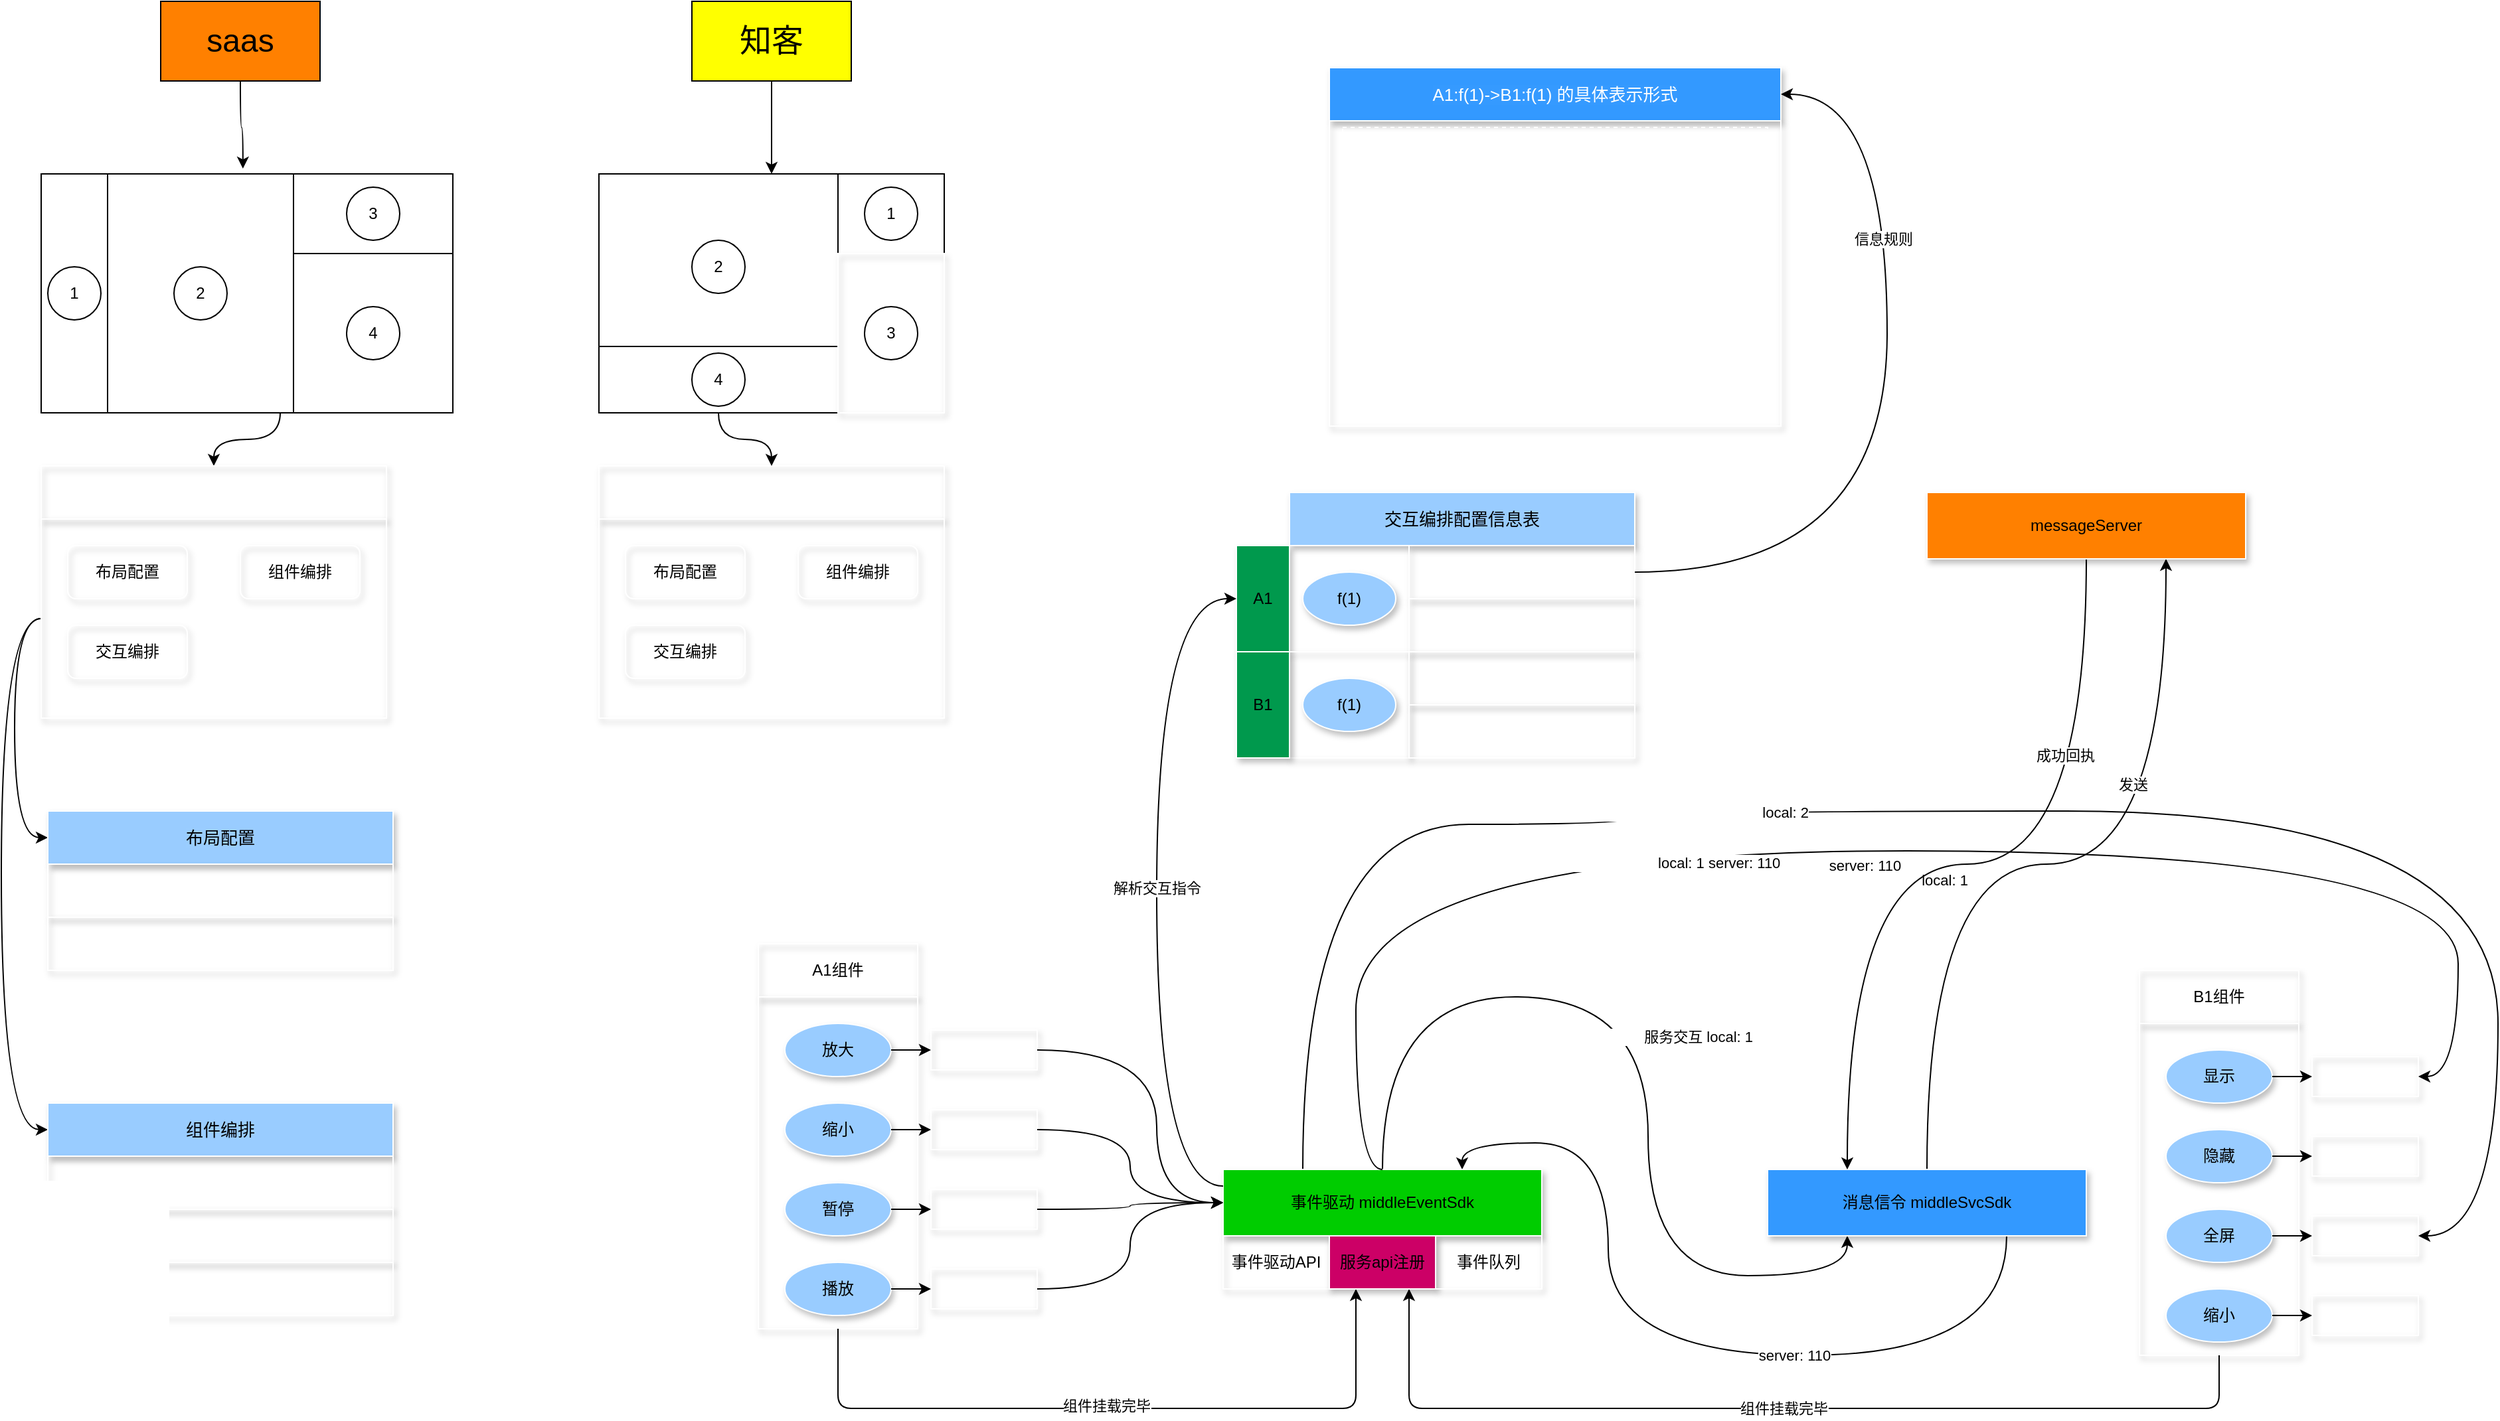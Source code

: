 <mxfile>
    <diagram id="jk-mDYcw6juqVpxIaa4l" name="第 1 页">
        <mxGraphModel dx="936" dy="591" grid="1" gridSize="10" guides="1" tooltips="1" connect="1" arrows="1" fold="1" page="1" pageScale="1" pageWidth="1920" pageHeight="1200" math="0" shadow="0">
            <root>
                <mxCell id="0"/>
                <mxCell id="1" parent="0"/>
                <mxCell id="193" style="edgeStyle=orthogonalEdgeStyle;curved=1;html=1;entryX=0.392;entryY=-0.022;entryDx=0;entryDy=0;entryPerimeter=0;" edge="1" parent="1" source="3" target="4">
                    <mxGeometry relative="1" as="geometry"/>
                </mxCell>
                <mxCell id="3" value="&lt;font style=&quot;font-size: 24px&quot; color=&quot;#000000&quot;&gt;saas&lt;/font&gt;" style="rounded=0;whiteSpace=wrap;html=1;fillColor=#FF8000;" parent="1" vertex="1">
                    <mxGeometry x="140" y="90" width="120" height="60" as="geometry"/>
                </mxCell>
                <mxCell id="13" value="" style="group" parent="1" vertex="1" connectable="0">
                    <mxGeometry x="50" y="220" width="310" height="180" as="geometry"/>
                </mxCell>
                <mxCell id="4" value="" style="rounded=0;whiteSpace=wrap;html=1;" parent="13" vertex="1">
                    <mxGeometry x="50" width="260" height="180" as="geometry"/>
                </mxCell>
                <mxCell id="5" value="" style="rounded=0;whiteSpace=wrap;html=1;" parent="13" vertex="1">
                    <mxGeometry x="190" width="120" height="60" as="geometry"/>
                </mxCell>
                <mxCell id="6" value="3" style="ellipse;whiteSpace=wrap;html=1;aspect=fixed;" parent="13" vertex="1">
                    <mxGeometry x="230" y="10" width="40" height="40" as="geometry"/>
                </mxCell>
                <mxCell id="7" value="" style="whiteSpace=wrap;html=1;aspect=fixed;" parent="13" vertex="1">
                    <mxGeometry x="190" y="60" width="120" height="120" as="geometry"/>
                </mxCell>
                <mxCell id="8" value="4" style="ellipse;whiteSpace=wrap;html=1;aspect=fixed;" parent="13" vertex="1">
                    <mxGeometry x="230" y="100" width="40" height="40" as="geometry"/>
                </mxCell>
                <mxCell id="9" value="" style="rounded=0;whiteSpace=wrap;html=1;" parent="13" vertex="1">
                    <mxGeometry width="50" height="180" as="geometry"/>
                </mxCell>
                <mxCell id="11" value="1" style="ellipse;whiteSpace=wrap;html=1;aspect=fixed;" parent="13" vertex="1">
                    <mxGeometry x="5" y="70" width="40" height="40" as="geometry"/>
                </mxCell>
                <mxCell id="12" value="2" style="ellipse;whiteSpace=wrap;html=1;aspect=fixed;" parent="13" vertex="1">
                    <mxGeometry x="100" y="70" width="40" height="40" as="geometry"/>
                </mxCell>
                <mxCell id="194" style="edgeStyle=orthogonalEdgeStyle;curved=1;html=1;" edge="1" parent="1" source="19" target="21">
                    <mxGeometry relative="1" as="geometry"/>
                </mxCell>
                <mxCell id="19" value="&lt;font style=&quot;font-size: 24px&quot; color=&quot;#000000&quot;&gt;知客&lt;/font&gt;" style="rounded=0;whiteSpace=wrap;html=1;fillColor=#FFFF00;" parent="1" vertex="1">
                    <mxGeometry x="540" y="90" width="120" height="60" as="geometry"/>
                </mxCell>
                <mxCell id="39" value="&lt;span style=&quot;font-size: 13px ; background-color: rgba(255 , 255 , 255 , 0.01)&quot;&gt;&lt;font color=&quot;#ffffff&quot;&gt;layout-B 布局框架&lt;/font&gt;&lt;/span&gt;" style="rounded=0;whiteSpace=wrap;html=1;shadow=1;strokeColor=#FFFFFF;fillColor=none;" parent="1" vertex="1">
                    <mxGeometry x="470" y="440" width="260" height="40" as="geometry"/>
                </mxCell>
                <mxCell id="46" value="" style="group" parent="1" vertex="1" connectable="0">
                    <mxGeometry x="470" y="480" width="260" height="150" as="geometry"/>
                </mxCell>
                <mxCell id="204" value="" style="group" vertex="1" connectable="0" parent="46">
                    <mxGeometry width="260" height="150" as="geometry"/>
                </mxCell>
                <mxCell id="47" value="" style="rounded=0;whiteSpace=wrap;html=1;shadow=1;strokeColor=#FFFFFF;fillColor=none;" parent="204" vertex="1">
                    <mxGeometry width="260" height="150" as="geometry"/>
                </mxCell>
                <mxCell id="48" value="布局配置" style="rounded=1;whiteSpace=wrap;html=1;shadow=1;strokeColor=#FFFFFF;fillColor=none;" parent="204" vertex="1">
                    <mxGeometry x="20" y="20" width="90" height="40" as="geometry"/>
                </mxCell>
                <mxCell id="49" value="组件编排" style="rounded=1;whiteSpace=wrap;html=1;shadow=1;strokeColor=#FFFFFF;fillColor=none;" parent="204" vertex="1">
                    <mxGeometry x="150" y="20" width="90" height="40" as="geometry"/>
                </mxCell>
                <mxCell id="50" value="交互编排" style="rounded=1;whiteSpace=wrap;html=1;shadow=1;strokeColor=#FFFFFF;fillColor=none;" parent="204" vertex="1">
                    <mxGeometry x="20" y="80" width="90" height="40" as="geometry"/>
                </mxCell>
                <mxCell id="134" value="" style="group" parent="1" vertex="1" connectable="0">
                    <mxGeometry x="950" y="460" width="300" height="200" as="geometry"/>
                </mxCell>
                <mxCell id="116" value="&lt;span style=&quot;font-size: 13px ; background-color: rgba(255 , 255 , 255 , 0.01)&quot;&gt;&lt;font color=&quot;#000000&quot;&gt;交互编排配置信息表&lt;/font&gt;&lt;/span&gt;" style="rounded=0;whiteSpace=wrap;html=1;shadow=1;strokeColor=#FFFFFF;fillColor=#99CCFF;" parent="134" vertex="1">
                    <mxGeometry x="40" width="260" height="40" as="geometry"/>
                </mxCell>
                <mxCell id="121" value="" style="group" parent="134" vertex="1" connectable="0">
                    <mxGeometry y="40" width="300" height="80" as="geometry"/>
                </mxCell>
                <mxCell id="132" value="" style="group" parent="121" vertex="1" connectable="0">
                    <mxGeometry width="300" height="80" as="geometry"/>
                </mxCell>
                <mxCell id="117" value="&lt;font color=&quot;#ffffff&quot;&gt;&lt;span style=&quot;font-size: 13px ; background-color: rgba(255 , 255 , 255 , 0.01)&quot;&gt;A1:f(1)-&amp;gt;B1:f(1)&lt;/span&gt;&lt;/font&gt;" style="rounded=0;whiteSpace=wrap;html=1;shadow=1;strokeColor=#FFFFFF;fillColor=none;" parent="132" vertex="1">
                    <mxGeometry x="130" width="170" height="40" as="geometry"/>
                </mxCell>
                <mxCell id="118" value="&lt;span style=&quot;color: rgb(255 , 255 , 255) ; font-size: 13px ; background-color: rgba(255 , 255 , 255 , 0.01)&quot;&gt;A1:f(1)-&amp;gt;B1:f(3)&lt;/span&gt;" style="rounded=0;whiteSpace=wrap;html=1;shadow=1;strokeColor=#FFFFFF;fillColor=none;" parent="132" vertex="1">
                    <mxGeometry x="130" y="40" width="170" height="40" as="geometry"/>
                </mxCell>
                <mxCell id="120" value="A1" style="rounded=0;whiteSpace=wrap;html=1;shadow=1;strokeColor=#FFFFFF;fillColor=#00994D;" parent="132" vertex="1">
                    <mxGeometry width="40" height="80" as="geometry"/>
                </mxCell>
                <mxCell id="131" value="&lt;font color=&quot;#000000&quot;&gt;f(1)&lt;/font&gt;" style="ellipse;whiteSpace=wrap;html=1;shadow=1;strokeColor=#FFFFFF;fillColor=#99CCFF;" parent="132" vertex="1">
                    <mxGeometry x="50" y="20" width="70" height="40" as="geometry"/>
                </mxCell>
                <mxCell id="122" value="" style="group" parent="134" vertex="1" connectable="0">
                    <mxGeometry y="120" width="300" height="80" as="geometry"/>
                </mxCell>
                <mxCell id="129" value="" style="rounded=0;whiteSpace=wrap;html=1;shadow=1;strokeColor=#FFFFFF;fillColor=none;" parent="122" vertex="1">
                    <mxGeometry x="40" width="90" height="80" as="geometry"/>
                </mxCell>
                <mxCell id="133" value="" style="group" parent="122" vertex="1" connectable="0">
                    <mxGeometry width="300" height="80" as="geometry"/>
                </mxCell>
                <mxCell id="123" value="&lt;font color=&quot;#ffffff&quot;&gt;&lt;span style=&quot;font-size: 13px ; background-color: rgba(255 , 255 , 255 , 0.01)&quot;&gt;B1:f(1)-&amp;gt;A1:f(2)&lt;/span&gt;&lt;/font&gt;" style="rounded=0;whiteSpace=wrap;html=1;shadow=1;strokeColor=#FFFFFF;fillColor=none;" parent="133" vertex="1">
                    <mxGeometry x="130" width="170" height="40" as="geometry"/>
                </mxCell>
                <mxCell id="124" value="&lt;span style=&quot;color: rgb(255 , 255 , 255) ; font-size: 13px ; background-color: rgba(255 , 255 , 255 , 0.01)&quot;&gt;B1:f(1)-&amp;gt;A1:f(3)&lt;/span&gt;" style="rounded=0;whiteSpace=wrap;html=1;shadow=1;strokeColor=#FFFFFF;fillColor=none;" parent="133" vertex="1">
                    <mxGeometry x="130" y="40" width="170" height="40" as="geometry"/>
                </mxCell>
                <mxCell id="125" value="B1" style="rounded=0;whiteSpace=wrap;html=1;shadow=1;strokeColor=#FFFFFF;fillColor=#00994D;" parent="133" vertex="1">
                    <mxGeometry width="40" height="80" as="geometry"/>
                </mxCell>
                <mxCell id="126" value="&lt;font color=&quot;#000000&quot;&gt;f(1)&lt;/font&gt;" style="ellipse;whiteSpace=wrap;html=1;shadow=1;strokeColor=#FFFFFF;fillColor=#99CCFF;" parent="133" vertex="1">
                    <mxGeometry x="50" y="20" width="70" height="40" as="geometry"/>
                </mxCell>
                <mxCell id="135" value="" style="group" parent="1" vertex="1" connectable="0">
                    <mxGeometry x="590" y="800" width="210" height="290" as="geometry"/>
                </mxCell>
                <mxCell id="86" value="" style="group" parent="135" vertex="1" connectable="0">
                    <mxGeometry width="120" height="290" as="geometry"/>
                </mxCell>
                <mxCell id="63" value="A1组件" style="rounded=0;whiteSpace=wrap;html=1;shadow=1;strokeColor=#FFFFFF;fillColor=none;" parent="86" vertex="1">
                    <mxGeometry width="120" height="40" as="geometry"/>
                </mxCell>
                <mxCell id="85" value="" style="group" parent="86" vertex="1" connectable="0">
                    <mxGeometry y="40" width="120" height="250" as="geometry"/>
                </mxCell>
                <mxCell id="65" value="" style="rounded=0;whiteSpace=wrap;html=1;shadow=1;strokeColor=#FFFFFF;fillColor=none;" parent="85" vertex="1">
                    <mxGeometry width="120" height="250" as="geometry"/>
                </mxCell>
                <mxCell id="68" value="&lt;font color=&quot;#000000&quot;&gt;放大&lt;/font&gt;" style="ellipse;whiteSpace=wrap;html=1;shadow=1;strokeColor=#FFFFFF;fillColor=#99CCFF;" parent="85" vertex="1">
                    <mxGeometry x="20" y="20" width="80" height="40" as="geometry"/>
                </mxCell>
                <mxCell id="69" value="&lt;font color=&quot;#000000&quot;&gt;缩小&lt;/font&gt;" style="ellipse;whiteSpace=wrap;html=1;shadow=1;strokeColor=#FFFFFF;fillColor=#99CCFF;" parent="85" vertex="1">
                    <mxGeometry x="20" y="80" width="80" height="40" as="geometry"/>
                </mxCell>
                <mxCell id="70" value="&lt;font color=&quot;#000000&quot;&gt;暂停&lt;/font&gt;" style="ellipse;whiteSpace=wrap;html=1;shadow=1;strokeColor=#FFFFFF;fillColor=#99CCFF;" parent="85" vertex="1">
                    <mxGeometry x="20" y="140" width="80" height="40" as="geometry"/>
                </mxCell>
                <mxCell id="71" value="&lt;font color=&quot;#000000&quot;&gt;播放&lt;/font&gt;" style="ellipse;whiteSpace=wrap;html=1;shadow=1;strokeColor=#FFFFFF;fillColor=#99CCFF;" parent="85" vertex="1">
                    <mxGeometry x="20" y="200" width="80" height="40" as="geometry"/>
                </mxCell>
                <mxCell id="94" value="&lt;font color=&quot;#ffffff&quot;&gt;&lt;span style=&quot;font-size: 13px ; background-color: rgba(255 , 255 , 255 , 0.01)&quot;&gt;f(1)&lt;/span&gt;&lt;/font&gt;" style="rounded=0;whiteSpace=wrap;html=1;shadow=1;strokeColor=#FFFFFF;fillColor=none;" parent="135" vertex="1">
                    <mxGeometry x="130" y="65" width="80" height="30" as="geometry"/>
                </mxCell>
                <mxCell id="97" value="&lt;font color=&quot;#ffffff&quot;&gt;&lt;span style=&quot;font-size: 13px ; background-color: rgba(255 , 255 , 255 , 0.01)&quot;&gt;f(2)&lt;/span&gt;&lt;/font&gt;" style="rounded=0;whiteSpace=wrap;html=1;shadow=1;strokeColor=#FFFFFF;fillColor=none;" parent="135" vertex="1">
                    <mxGeometry x="130" y="125" width="80" height="30" as="geometry"/>
                </mxCell>
                <mxCell id="98" value="&lt;font color=&quot;#ffffff&quot;&gt;&lt;span style=&quot;font-size: 13px ; background-color: rgba(255 , 255 , 255 , 0.01)&quot;&gt;f(3)&lt;/span&gt;&lt;/font&gt;" style="rounded=0;whiteSpace=wrap;html=1;shadow=1;strokeColor=#FFFFFF;fillColor=none;" parent="135" vertex="1">
                    <mxGeometry x="130" y="185" width="80" height="30" as="geometry"/>
                </mxCell>
                <mxCell id="99" value="&lt;font color=&quot;#ffffff&quot;&gt;&lt;span style=&quot;font-size: 13px ; background-color: rgba(255 , 255 , 255 , 0.01)&quot;&gt;f(4)&lt;/span&gt;&lt;/font&gt;" style="rounded=0;whiteSpace=wrap;html=1;shadow=1;strokeColor=#FFFFFF;fillColor=none;" parent="135" vertex="1">
                    <mxGeometry x="130" y="245" width="80" height="30" as="geometry"/>
                </mxCell>
                <mxCell id="102" style="edgeStyle=none;html=1;entryX=0;entryY=0.5;entryDx=0;entryDy=0;" parent="135" source="69" target="97" edge="1">
                    <mxGeometry relative="1" as="geometry"/>
                </mxCell>
                <mxCell id="103" style="edgeStyle=none;html=1;entryX=0;entryY=0.5;entryDx=0;entryDy=0;" parent="135" source="68" target="94" edge="1">
                    <mxGeometry relative="1" as="geometry"/>
                </mxCell>
                <mxCell id="104" style="edgeStyle=none;html=1;entryX=0;entryY=0.5;entryDx=0;entryDy=0;" parent="135" source="70" target="98" edge="1">
                    <mxGeometry relative="1" as="geometry"/>
                </mxCell>
                <mxCell id="107" style="edgeStyle=none;html=1;entryX=0;entryY=0.5;entryDx=0;entryDy=0;" parent="135" source="71" target="99" edge="1">
                    <mxGeometry relative="1" as="geometry"/>
                </mxCell>
                <mxCell id="139" value="" style="group" parent="1" vertex="1" connectable="0">
                    <mxGeometry x="1630" y="820" width="210" height="290" as="geometry"/>
                </mxCell>
                <mxCell id="64" value="B1组件" style="rounded=0;whiteSpace=wrap;html=1;shadow=1;strokeColor=#FFFFFF;fillColor=none;" parent="139" vertex="1">
                    <mxGeometry width="120" height="40" as="geometry"/>
                </mxCell>
                <mxCell id="138" value="" style="group" parent="139" vertex="1" connectable="0">
                    <mxGeometry y="40" width="210" height="250" as="geometry"/>
                </mxCell>
                <mxCell id="66" value="" style="rounded=0;whiteSpace=wrap;html=1;shadow=1;strokeColor=#FFFFFF;fillColor=none;" parent="138" vertex="1">
                    <mxGeometry width="120" height="250" as="geometry"/>
                </mxCell>
                <mxCell id="72" value="&lt;font color=&quot;#000000&quot;&gt;显示&lt;/font&gt;" style="ellipse;whiteSpace=wrap;html=1;shadow=1;strokeColor=#FFFFFF;fillColor=#99CCFF;" parent="138" vertex="1">
                    <mxGeometry x="20" y="20" width="80" height="40" as="geometry"/>
                </mxCell>
                <mxCell id="73" value="&lt;font color=&quot;#000000&quot;&gt;隐藏&lt;/font&gt;" style="ellipse;whiteSpace=wrap;html=1;shadow=1;strokeColor=#FFFFFF;fillColor=#99CCFF;" parent="138" vertex="1">
                    <mxGeometry x="20" y="80" width="80" height="40" as="geometry"/>
                </mxCell>
                <mxCell id="74" value="&lt;font color=&quot;#000000&quot;&gt;全屏&lt;/font&gt;" style="ellipse;whiteSpace=wrap;html=1;shadow=1;strokeColor=#FFFFFF;fillColor=#99CCFF;" parent="138" vertex="1">
                    <mxGeometry x="20" y="140" width="80" height="40" as="geometry"/>
                </mxCell>
                <mxCell id="92" value="&lt;font color=&quot;#000000&quot;&gt;缩小&lt;/font&gt;" style="ellipse;whiteSpace=wrap;html=1;shadow=1;strokeColor=#FFFFFF;fillColor=#99CCFF;" parent="138" vertex="1">
                    <mxGeometry x="20" y="200" width="80" height="40" as="geometry"/>
                </mxCell>
                <mxCell id="108" value="&lt;font color=&quot;#ffffff&quot;&gt;&lt;span style=&quot;font-size: 13px ; background-color: rgba(255 , 255 , 255 , 0.01)&quot;&gt;f(1)&lt;/span&gt;&lt;/font&gt;" style="rounded=0;whiteSpace=wrap;html=1;shadow=1;strokeColor=#FFFFFF;fillColor=none;" parent="138" vertex="1">
                    <mxGeometry x="130" y="25" width="80" height="30" as="geometry"/>
                </mxCell>
                <mxCell id="109" value="&lt;font color=&quot;#ffffff&quot;&gt;&lt;span style=&quot;font-size: 13px ; background-color: rgba(255 , 255 , 255 , 0.01)&quot;&gt;f(2)&lt;/span&gt;&lt;/font&gt;" style="rounded=0;whiteSpace=wrap;html=1;shadow=1;strokeColor=#FFFFFF;fillColor=none;" parent="138" vertex="1">
                    <mxGeometry x="130" y="85" width="80" height="30" as="geometry"/>
                </mxCell>
                <mxCell id="110" value="&lt;font color=&quot;#ffffff&quot;&gt;&lt;span style=&quot;font-size: 13px ; background-color: rgba(255 , 255 , 255 , 0.01)&quot;&gt;f(3)&lt;/span&gt;&lt;/font&gt;" style="rounded=0;whiteSpace=wrap;html=1;shadow=1;strokeColor=#FFFFFF;fillColor=none;" parent="138" vertex="1">
                    <mxGeometry x="130" y="145" width="80" height="30" as="geometry"/>
                </mxCell>
                <mxCell id="111" value="&lt;font color=&quot;#ffffff&quot;&gt;&lt;span style=&quot;font-size: 13px ; background-color: rgba(255 , 255 , 255 , 0.01)&quot;&gt;f(4)&lt;/span&gt;&lt;/font&gt;" style="rounded=0;whiteSpace=wrap;html=1;shadow=1;strokeColor=#FFFFFF;fillColor=none;" parent="138" vertex="1">
                    <mxGeometry x="130" y="205" width="80" height="30" as="geometry"/>
                </mxCell>
                <mxCell id="112" style="edgeStyle=none;html=1;entryX=0;entryY=0.5;entryDx=0;entryDy=0;" parent="138" target="109" edge="1">
                    <mxGeometry relative="1" as="geometry">
                        <mxPoint x="100" y="100" as="sourcePoint"/>
                    </mxGeometry>
                </mxCell>
                <mxCell id="113" style="edgeStyle=none;html=1;entryX=0;entryY=0.5;entryDx=0;entryDy=0;" parent="138" target="108" edge="1">
                    <mxGeometry relative="1" as="geometry">
                        <mxPoint x="100" y="40" as="sourcePoint"/>
                    </mxGeometry>
                </mxCell>
                <mxCell id="114" style="edgeStyle=none;html=1;entryX=0;entryY=0.5;entryDx=0;entryDy=0;" parent="138" target="110" edge="1">
                    <mxGeometry relative="1" as="geometry">
                        <mxPoint x="100" y="160" as="sourcePoint"/>
                    </mxGeometry>
                </mxCell>
                <mxCell id="115" style="edgeStyle=none;html=1;entryX=0;entryY=0.5;entryDx=0;entryDy=0;" parent="138" target="111" edge="1">
                    <mxGeometry relative="1" as="geometry">
                        <mxPoint x="100" y="220" as="sourcePoint"/>
                    </mxGeometry>
                </mxCell>
                <mxCell id="140" style="edgeStyle=none;html=1;entryX=0.25;entryY=1;entryDx=0;entryDy=0;exitX=0.5;exitY=1;exitDx=0;exitDy=0;" parent="1" source="65" target="80" edge="1">
                    <mxGeometry relative="1" as="geometry">
                        <Array as="points">
                            <mxPoint x="650" y="1150"/>
                            <mxPoint x="880" y="1150"/>
                            <mxPoint x="1040" y="1150"/>
                        </Array>
                    </mxGeometry>
                </mxCell>
                <mxCell id="143" value="组件挂载完毕" style="edgeLabel;html=1;align=center;verticalAlign=middle;resizable=0;points=[];" parent="140" vertex="1" connectable="0">
                    <mxGeometry x="-0.03" y="2" relative="1" as="geometry">
                        <mxPoint as="offset"/>
                    </mxGeometry>
                </mxCell>
                <mxCell id="141" style="edgeStyle=none;html=1;entryX=0.75;entryY=1;entryDx=0;entryDy=0;exitX=0.5;exitY=1;exitDx=0;exitDy=0;" parent="1" source="66" target="80" edge="1">
                    <mxGeometry relative="1" as="geometry">
                        <mxPoint x="1550" y="1110" as="sourcePoint"/>
                        <Array as="points">
                            <mxPoint x="1690" y="1150"/>
                            <mxPoint x="1540" y="1150"/>
                            <mxPoint x="1080" y="1150"/>
                        </Array>
                    </mxGeometry>
                </mxCell>
                <mxCell id="144" value="组件挂载完毕" style="edgeLabel;html=1;align=center;verticalAlign=middle;resizable=0;points=[];" parent="141" vertex="1" connectable="0">
                    <mxGeometry x="-0.006" relative="1" as="geometry">
                        <mxPoint as="offset"/>
                    </mxGeometry>
                </mxCell>
                <mxCell id="151" style="edgeStyle=orthogonalEdgeStyle;curved=1;html=1;entryX=1;entryY=0.5;entryDx=0;entryDy=0;exitX=0.25;exitY=0;exitDx=0;exitDy=0;" parent="1" source="77" target="110" edge="1">
                    <mxGeometry relative="1" as="geometry">
                        <Array as="points">
                            <mxPoint x="1000" y="710"/>
                            <mxPoint x="1250" y="710"/>
                            <mxPoint x="1250" y="700"/>
                            <mxPoint x="1900" y="700"/>
                            <mxPoint x="1900" y="1020"/>
                        </Array>
                        <mxPoint x="1870" y="910" as="targetPoint"/>
                    </mxGeometry>
                </mxCell>
                <mxCell id="152" style="edgeStyle=orthogonalEdgeStyle;curved=1;html=1;entryX=0.25;entryY=1;entryDx=0;entryDy=0;exitX=0.5;exitY=0;exitDx=0;exitDy=0;" parent="1" source="77" target="79" edge="1">
                    <mxGeometry relative="1" as="geometry">
                        <Array as="points">
                            <mxPoint x="1060" y="840"/>
                            <mxPoint x="1260" y="840"/>
                            <mxPoint x="1260" y="1050"/>
                            <mxPoint x="1410" y="1050"/>
                        </Array>
                        <mxPoint x="1060" y="966" as="sourcePoint"/>
                    </mxGeometry>
                </mxCell>
                <mxCell id="154" value="&lt;font style=&quot;font-size: 11px&quot;&gt;&lt;span style=&quot;color: rgb(255 , 255 , 255) ; background-color: rgba(255 , 255 , 255 , 0.01)&quot;&gt;A1:f(1)-&amp;gt;B1:f(3) 本地交互&lt;/span&gt;&amp;nbsp;local: 2&lt;/font&gt;" style="edgeLabel;html=1;align=center;verticalAlign=middle;resizable=0;points=[];" parent="152" vertex="1" connectable="0">
                    <mxGeometry x="-0.054" relative="1" as="geometry">
                        <mxPoint x="40" y="-150" as="offset"/>
                    </mxGeometry>
                </mxCell>
                <mxCell id="168" value="&lt;font style=&quot;font-size: 11px&quot;&gt;&lt;span style=&quot;color: rgb(255 , 255 , 255) ; background-color: rgba(255 , 255 , 255 , 0.01)&quot;&gt;A1:f(1)-&amp;gt;B1:f(1)&amp;nbsp;&lt;/span&gt;服务交互 local: 1&lt;/font&gt;" style="edgeLabel;html=1;align=center;verticalAlign=middle;resizable=0;points=[];" vertex="1" connectable="0" parent="152">
                    <mxGeometry y="-2" relative="1" as="geometry">
                        <mxPoint as="offset"/>
                    </mxGeometry>
                </mxCell>
                <mxCell id="153" style="edgeStyle=orthogonalEdgeStyle;curved=1;html=1;entryX=0;entryY=0.5;entryDx=0;entryDy=0;exitX=1;exitY=0.5;exitDx=0;exitDy=0;" parent="1" source="94" edge="1" target="77">
                    <mxGeometry relative="1" as="geometry">
                        <mxPoint x="920" y="650" as="targetPoint"/>
                        <Array as="points">
                            <mxPoint x="890" y="880"/>
                            <mxPoint x="890" y="995"/>
                        </Array>
                    </mxGeometry>
                </mxCell>
                <mxCell id="161" style="edgeStyle=orthogonalEdgeStyle;curved=1;html=1;entryX=0.75;entryY=1;entryDx=0;entryDy=0;" edge="1" parent="1" source="79" target="159">
                    <mxGeometry relative="1" as="geometry"/>
                </mxCell>
                <mxCell id="164" value="发送" style="edgeLabel;html=1;align=center;verticalAlign=middle;resizable=0;points=[];" vertex="1" connectable="0" parent="161">
                    <mxGeometry x="0.47" y="25" relative="1" as="geometry">
                        <mxPoint as="offset"/>
                    </mxGeometry>
                </mxCell>
                <mxCell id="170" value="local: 1" style="edgeLabel;html=1;align=center;verticalAlign=middle;resizable=0;points=[];" vertex="1" connectable="0" parent="161">
                    <mxGeometry x="-0.319" y="-13" relative="1" as="geometry">
                        <mxPoint as="offset"/>
                    </mxGeometry>
                </mxCell>
                <mxCell id="171" style="edgeStyle=orthogonalEdgeStyle;curved=1;html=1;exitX=0.75;exitY=1;exitDx=0;exitDy=0;entryX=0.75;entryY=0;entryDx=0;entryDy=0;" edge="1" parent="1" source="79" target="77">
                    <mxGeometry relative="1" as="geometry">
                        <Array as="points">
                            <mxPoint x="1530" y="1110"/>
                            <mxPoint x="1230" y="1110"/>
                            <mxPoint x="1230" y="950"/>
                            <mxPoint x="1120" y="950"/>
                        </Array>
                    </mxGeometry>
                </mxCell>
                <mxCell id="172" value="server: 110" style="edgeLabel;html=1;align=center;verticalAlign=middle;resizable=0;points=[];" vertex="1" connectable="0" parent="171">
                    <mxGeometry x="0.2" relative="1" as="geometry">
                        <mxPoint x="140" y="18" as="offset"/>
                    </mxGeometry>
                </mxCell>
                <mxCell id="79" value="消息信令 middleSvcSdk" style="rounded=0;whiteSpace=wrap;html=1;shadow=1;strokeColor=#FFFFFF;fillColor=#3399FF;" parent="1" vertex="1">
                    <mxGeometry x="1350" y="970" width="240" height="50" as="geometry"/>
                </mxCell>
                <mxCell id="162" style="edgeStyle=orthogonalEdgeStyle;curved=1;html=1;entryX=0.25;entryY=0;entryDx=0;entryDy=0;" edge="1" parent="1" source="159" target="79">
                    <mxGeometry relative="1" as="geometry"/>
                </mxCell>
                <mxCell id="163" value="成功回执" style="edgeLabel;html=1;align=center;verticalAlign=middle;resizable=0;points=[];" vertex="1" connectable="0" parent="162">
                    <mxGeometry x="-0.539" y="-16" relative="1" as="geometry">
                        <mxPoint as="offset"/>
                    </mxGeometry>
                </mxCell>
                <mxCell id="167" value="server: 110" style="edgeLabel;html=1;align=center;verticalAlign=middle;resizable=0;points=[];" vertex="1" connectable="0" parent="162">
                    <mxGeometry x="0.285" y="13" relative="1" as="geometry">
                        <mxPoint as="offset"/>
                    </mxGeometry>
                </mxCell>
                <mxCell id="159" value="messageServer" style="rounded=0;whiteSpace=wrap;html=1;shadow=1;strokeColor=#FFFFFF;fillColor=#FF8000;" vertex="1" parent="1">
                    <mxGeometry x="1470" y="460" width="240" height="50" as="geometry"/>
                </mxCell>
                <mxCell id="165" value="" style="group" vertex="1" connectable="0" parent="1">
                    <mxGeometry x="940" y="970" width="240" height="90" as="geometry"/>
                </mxCell>
                <mxCell id="77" value="事件驱动 middleEventSdk" style="rounded=0;whiteSpace=wrap;html=1;shadow=1;strokeColor=#FFFFFF;fillColor=#00CC00;" parent="165" vertex="1">
                    <mxGeometry width="240" height="50" as="geometry"/>
                </mxCell>
                <mxCell id="78" value="事件驱动API" style="rounded=0;whiteSpace=wrap;html=1;shadow=1;strokeColor=#FFFFFF;fillColor=none;" parent="165" vertex="1">
                    <mxGeometry y="50" width="80" height="40" as="geometry"/>
                </mxCell>
                <mxCell id="80" value="服务api注册" style="rounded=0;whiteSpace=wrap;html=1;shadow=1;strokeColor=#FFFFFF;fillColor=#CC0066;" parent="165" vertex="1">
                    <mxGeometry x="80" y="50" width="80" height="40" as="geometry"/>
                </mxCell>
                <mxCell id="166" value="事件队列" style="rounded=0;whiteSpace=wrap;html=1;shadow=1;strokeColor=#FFFFFF;fillColor=none;" vertex="1" parent="165">
                    <mxGeometry x="160" y="50" width="80" height="40" as="geometry"/>
                </mxCell>
                <mxCell id="175" style="edgeStyle=orthogonalEdgeStyle;curved=1;html=1;exitX=0.5;exitY=0;exitDx=0;exitDy=0;" edge="1" parent="1" source="77" target="108">
                    <mxGeometry relative="1" as="geometry">
                        <mxPoint x="1120" y="970" as="sourcePoint"/>
                        <Array as="points">
                            <mxPoint x="1040" y="970"/>
                            <mxPoint x="1040" y="730"/>
                            <mxPoint x="1870" y="730"/>
                            <mxPoint x="1870" y="900"/>
                        </Array>
                    </mxGeometry>
                </mxCell>
                <mxCell id="176" value="&lt;span style=&quot;color: rgb(255 , 255 , 255) ; background-color: rgba(255 , 255 , 255 , 0.01)&quot;&gt;A1:f(1)-&amp;gt;B1:f(1) 本地交互&lt;/span&gt;&amp;nbsp;local: 1 server: 110" style="edgeLabel;html=1;align=center;verticalAlign=middle;resizable=0;points=[];" vertex="1" connectable="0" parent="175">
                    <mxGeometry x="-0.272" y="-9" relative="1" as="geometry">
                        <mxPoint as="offset"/>
                    </mxGeometry>
                </mxCell>
                <mxCell id="177" style="edgeStyle=orthogonalEdgeStyle;curved=1;html=1;entryX=0;entryY=0.5;entryDx=0;entryDy=0;exitX=0;exitY=0.25;exitDx=0;exitDy=0;" edge="1" parent="1" source="77" target="120">
                    <mxGeometry relative="1" as="geometry">
                        <Array as="points">
                            <mxPoint x="890" y="983"/>
                            <mxPoint x="890" y="540"/>
                        </Array>
                    </mxGeometry>
                </mxCell>
                <mxCell id="178" value="解析交互指令" style="edgeLabel;html=1;align=center;verticalAlign=middle;resizable=0;points=[];" vertex="1" connectable="0" parent="177">
                    <mxGeometry x="-0.004" relative="1" as="geometry">
                        <mxPoint as="offset"/>
                    </mxGeometry>
                </mxCell>
                <mxCell id="179" style="edgeStyle=orthogonalEdgeStyle;curved=1;html=1;entryX=0;entryY=0.5;entryDx=0;entryDy=0;" edge="1" parent="1" source="97" target="77">
                    <mxGeometry relative="1" as="geometry"/>
                </mxCell>
                <mxCell id="180" style="edgeStyle=orthogonalEdgeStyle;curved=1;html=1;exitX=1;exitY=0.5;exitDx=0;exitDy=0;entryX=0;entryY=0.5;entryDx=0;entryDy=0;" edge="1" parent="1" source="98" target="77">
                    <mxGeometry relative="1" as="geometry"/>
                </mxCell>
                <mxCell id="182" style="edgeStyle=orthogonalEdgeStyle;curved=1;html=1;entryX=0;entryY=0.5;entryDx=0;entryDy=0;" edge="1" parent="1" source="99" target="77">
                    <mxGeometry relative="1" as="geometry"/>
                </mxCell>
                <mxCell id="196" style="edgeStyle=orthogonalEdgeStyle;curved=1;html=1;" edge="1" parent="1" source="4" target="38">
                    <mxGeometry relative="1" as="geometry"/>
                </mxCell>
                <mxCell id="37" value="" style="group" parent="1" vertex="1" connectable="0">
                    <mxGeometry x="470" y="220" width="260" height="180" as="geometry"/>
                </mxCell>
                <mxCell id="21" value="" style="rounded=0;whiteSpace=wrap;html=1;" parent="37" vertex="1">
                    <mxGeometry width="260" height="180" as="geometry"/>
                </mxCell>
                <mxCell id="22" value="" style="rounded=0;whiteSpace=wrap;html=1;" parent="37" vertex="1">
                    <mxGeometry y="130" width="180" height="50" as="geometry"/>
                </mxCell>
                <mxCell id="28" value="2" style="ellipse;whiteSpace=wrap;html=1;aspect=fixed;" parent="37" vertex="1">
                    <mxGeometry x="70" y="50" width="40" height="40" as="geometry"/>
                </mxCell>
                <mxCell id="32" value="" style="rounded=0;whiteSpace=wrap;html=1;" parent="37" vertex="1">
                    <mxGeometry x="180" width="80" height="60" as="geometry"/>
                </mxCell>
                <mxCell id="33" value="" style="rounded=0;whiteSpace=wrap;html=1;shadow=1;strokeColor=#FFFFFF;fillColor=none;" parent="37" vertex="1">
                    <mxGeometry x="180" y="60" width="80" height="120" as="geometry"/>
                </mxCell>
                <mxCell id="34" value="3" style="ellipse;whiteSpace=wrap;html=1;aspect=fixed;" parent="37" vertex="1">
                    <mxGeometry x="200" y="100" width="40" height="40" as="geometry"/>
                </mxCell>
                <mxCell id="35" value="1" style="ellipse;whiteSpace=wrap;html=1;aspect=fixed;" parent="37" vertex="1">
                    <mxGeometry x="200" y="10" width="40" height="40" as="geometry"/>
                </mxCell>
                <mxCell id="36" value="4" style="ellipse;whiteSpace=wrap;html=1;aspect=fixed;" parent="37" vertex="1">
                    <mxGeometry x="70" y="135" width="40" height="40" as="geometry"/>
                </mxCell>
                <mxCell id="197" style="edgeStyle=orthogonalEdgeStyle;curved=1;html=1;entryX=0.5;entryY=0;entryDx=0;entryDy=0;" edge="1" parent="1" source="22" target="39">
                    <mxGeometry relative="1" as="geometry"/>
                </mxCell>
                <mxCell id="198" style="edgeStyle=orthogonalEdgeStyle;curved=1;html=1;entryX=0;entryY=0.5;entryDx=0;entryDy=0;exitX=0;exitY=0.5;exitDx=0;exitDy=0;" edge="1" parent="1" source="40" target="51">
                    <mxGeometry relative="1" as="geometry">
                        <Array as="points">
                            <mxPoint x="30" y="555"/>
                            <mxPoint x="30" y="720"/>
                        </Array>
                    </mxGeometry>
                </mxCell>
                <mxCell id="199" style="edgeStyle=orthogonalEdgeStyle;curved=1;html=1;entryX=0;entryY=0.5;entryDx=0;entryDy=0;" edge="1" parent="1" source="40" target="53">
                    <mxGeometry relative="1" as="geometry">
                        <Array as="points">
                            <mxPoint x="20" y="555"/>
                            <mxPoint x="20" y="940"/>
                        </Array>
                    </mxGeometry>
                </mxCell>
                <mxCell id="200" value="" style="group" vertex="1" connectable="0" parent="1">
                    <mxGeometry x="55" y="920" width="260" height="160" as="geometry"/>
                </mxCell>
                <mxCell id="53" value="&lt;span style=&quot;font-size: 13px ; background-color: rgba(255 , 255 , 255 , 0.01)&quot;&gt;&lt;font color=&quot;#000000&quot;&gt;组件编排&lt;/font&gt;&lt;/span&gt;" style="rounded=0;whiteSpace=wrap;html=1;shadow=1;strokeColor=#FFFFFF;fillColor=#99CCFF;" parent="200" vertex="1">
                    <mxGeometry width="260" height="40" as="geometry"/>
                </mxCell>
                <mxCell id="57" value="&lt;span style=&quot;font-size: 13px ; background-color: rgba(255 , 255 , 255 , 0.01)&quot;&gt;&lt;font color=&quot;#ffffff&quot;&gt;ui&lt;/font&gt;&lt;/span&gt;" style="rounded=0;whiteSpace=wrap;html=1;shadow=1;strokeColor=#FFFFFF;fillColor=none;" parent="200" vertex="1">
                    <mxGeometry y="40" width="260" height="40" as="geometry"/>
                </mxCell>
                <mxCell id="58" value="&lt;font color=&quot;#ffffff&quot;&gt;&lt;span style=&quot;font-size: 13px ; background-color: rgba(255 , 255 , 255 , 0.01)&quot;&gt;交互&lt;/span&gt;&lt;/font&gt;" style="rounded=0;whiteSpace=wrap;html=1;shadow=1;strokeColor=#FFFFFF;fillColor=none;" parent="200" vertex="1">
                    <mxGeometry y="80" width="260" height="40" as="geometry"/>
                </mxCell>
                <mxCell id="59" value="&lt;font color=&quot;#ffffff&quot;&gt;&lt;span style=&quot;font-size: 13px ; background-color: rgba(255 , 255 , 255 , 0.01)&quot;&gt;api&lt;/span&gt;&lt;/font&gt;" style="rounded=0;whiteSpace=wrap;html=1;shadow=1;strokeColor=#FFFFFF;fillColor=none;" parent="200" vertex="1">
                    <mxGeometry y="120" width="260" height="40" as="geometry"/>
                </mxCell>
                <mxCell id="201" value="" style="group" vertex="1" connectable="0" parent="1">
                    <mxGeometry x="55" y="700" width="260" height="120" as="geometry"/>
                </mxCell>
                <mxCell id="51" value="&lt;span style=&quot;font-size: 13px ; background-color: rgba(255 , 255 , 255 , 0.01)&quot;&gt;&lt;font color=&quot;#000000&quot;&gt;布局配置&lt;/font&gt;&lt;/span&gt;" style="rounded=0;whiteSpace=wrap;html=1;shadow=1;strokeColor=#FFFFFF;fillColor=#99CCFF;" parent="201" vertex="1">
                    <mxGeometry width="260" height="40" as="geometry"/>
                </mxCell>
                <mxCell id="55" value="&lt;span style=&quot;font-size: 13px ; background-color: rgba(255 , 255 , 255 , 0.01)&quot;&gt;&lt;font color=&quot;#ffffff&quot;&gt;多语言&lt;/font&gt;&lt;/span&gt;" style="rounded=0;whiteSpace=wrap;html=1;shadow=1;strokeColor=#FFFFFF;fillColor=none;" parent="201" vertex="1">
                    <mxGeometry y="40" width="260" height="40" as="geometry"/>
                </mxCell>
                <mxCell id="56" value="&lt;span style=&quot;font-size: 13px ; background-color: rgba(255 , 255 , 255 , 0.01)&quot;&gt;&lt;font color=&quot;#ffffff&quot;&gt;ui&lt;/font&gt;&lt;/span&gt;" style="rounded=0;whiteSpace=wrap;html=1;shadow=1;strokeColor=#FFFFFF;fillColor=none;" parent="201" vertex="1">
                    <mxGeometry y="80" width="260" height="40" as="geometry"/>
                </mxCell>
                <mxCell id="203" value="" style="group" vertex="1" connectable="0" parent="1">
                    <mxGeometry x="50" y="440" width="260" height="190" as="geometry"/>
                </mxCell>
                <mxCell id="38" value="&lt;span style=&quot;font-size: 13px ; background-color: rgba(255 , 255 , 255 , 0.01)&quot;&gt;&lt;font color=&quot;#ffffff&quot;&gt;layout-A 布局框架&lt;/font&gt;&lt;/span&gt;" style="rounded=0;whiteSpace=wrap;html=1;shadow=1;strokeColor=#FFFFFF;fillColor=none;" parent="203" vertex="1">
                    <mxGeometry width="260" height="40" as="geometry"/>
                </mxCell>
                <mxCell id="202" value="" style="group" vertex="1" connectable="0" parent="203">
                    <mxGeometry y="40" width="260" height="150" as="geometry"/>
                </mxCell>
                <mxCell id="40" value="" style="rounded=0;whiteSpace=wrap;html=1;shadow=1;strokeColor=#FFFFFF;fillColor=none;" parent="202" vertex="1">
                    <mxGeometry width="260" height="150" as="geometry"/>
                </mxCell>
                <mxCell id="42" value="布局配置" style="rounded=1;whiteSpace=wrap;html=1;shadow=1;strokeColor=#FFFFFF;fillColor=none;" parent="202" vertex="1">
                    <mxGeometry x="20" y="20" width="90" height="40" as="geometry"/>
                </mxCell>
                <mxCell id="43" value="组件编排" style="rounded=1;whiteSpace=wrap;html=1;shadow=1;strokeColor=#FFFFFF;fillColor=none;" parent="202" vertex="1">
                    <mxGeometry x="150" y="20" width="90" height="40" as="geometry"/>
                </mxCell>
                <mxCell id="44" value="交互编排" style="rounded=1;whiteSpace=wrap;html=1;shadow=1;strokeColor=#FFFFFF;fillColor=none;" parent="202" vertex="1">
                    <mxGeometry x="20" y="80" width="90" height="40" as="geometry"/>
                </mxCell>
                <mxCell id="183" value="&lt;span style=&quot;color: rgb(255 , 255 , 255) ; font-size: 13px ; background-color: rgba(255 , 255 , 255 , 0.01)&quot;&gt;A1:f(1)-&amp;gt;B1:f(1) 的具体表示形式&lt;/span&gt;" style="rounded=0;whiteSpace=wrap;html=1;shadow=1;strokeColor=#FFFFFF;fillColor=#3399FF;" vertex="1" parent="1">
                    <mxGeometry x="1020" y="140" width="340" height="40" as="geometry"/>
                </mxCell>
                <mxCell id="186" value="&lt;font color=&quot;#ffffff&quot;&gt;&lt;span style=&quot;font-size: 13px ; background-color: rgba(255 , 255 , 255 , 0.01)&quot;&gt;&lt;br&gt;&lt;/span&gt;&lt;/font&gt;" style="rounded=0;whiteSpace=wrap;html=1;shadow=1;strokeColor=#FFFFFF;fillColor=none;" vertex="1" parent="1">
                    <mxGeometry x="1020" y="180" width="340" height="230" as="geometry"/>
                </mxCell>
                <mxCell id="219" value="[{&lt;br&gt;&lt;span&gt;&#9;&lt;/span&gt;&lt;span style=&quot;white-space: pre&quot;&gt;&#9;&lt;/span&gt;cuid: B1组件唯一标记&lt;br&gt;&lt;span&gt;&#9;&lt;/span&gt;&lt;span style=&quot;white-space: pre&quot;&gt;&#9;&lt;/span&gt;method: B1组件的f(1) 方法名&lt;br&gt;&lt;span&gt;&#9;&lt;/span&gt;&lt;span style=&quot;white-space: pre&quot;&gt;&#9;&lt;/span&gt;svcType: //消息服务转发或保存 0 / 1&amp;nbsp;&lt;br&gt;&lt;span&gt;&#9;&lt;/span&gt;&lt;span style=&quot;white-space: pre&quot;&gt;&#9;&lt;/span&gt;args: [] //B1组件f(1)函数需要的参数&lt;br&gt;}]" style="text;html=1;align=left;verticalAlign=middle;whiteSpace=wrap;rounded=0;fontColor=#ffffff;dashed=1;strokeColor=#FFFFFF;" vertex="1" parent="1">
                    <mxGeometry x="1030" y="185" width="320" height="105" as="geometry"/>
                </mxCell>
                <mxCell id="225" value="[{&lt;br&gt;&lt;span&gt;&#9;&lt;/span&gt;&lt;span style=&quot;white-space: pre&quot;&gt;&#9;&lt;/span&gt;cuid: B1组件唯一标记&lt;br&gt;&lt;span&gt;&#9;&lt;/span&gt;&lt;span style=&quot;white-space: pre&quot;&gt;&#9;&lt;/span&gt;method: B1组件的f(3) 方法名&lt;br&gt;&lt;span&gt;&#9;&lt;/span&gt;&lt;span style=&quot;white-space: pre&quot;&gt;&#9;&lt;/span&gt;svcType: //消息服务转发或保存 0 / 1&amp;nbsp;&lt;br&gt;&lt;span&gt;&#9;&lt;/span&gt;&lt;span style=&quot;white-space: pre&quot;&gt;&#9;&lt;/span&gt;args: [] //B1组件f(3)函数需要的参数&lt;br&gt;}]" style="text;html=1;align=left;verticalAlign=middle;whiteSpace=wrap;rounded=0;fontColor=#ffffff;dashed=1;strokeColor=#FFFFFF;" vertex="1" parent="1">
                    <mxGeometry x="1030" y="295" width="320" height="105" as="geometry"/>
                </mxCell>
                <mxCell id="226" style="edgeStyle=orthogonalEdgeStyle;curved=1;html=1;entryX=1;entryY=0.5;entryDx=0;entryDy=0;" edge="1" parent="1" source="117" target="183">
                    <mxGeometry relative="1" as="geometry">
                        <Array as="points">
                            <mxPoint x="1440" y="520"/>
                            <mxPoint x="1440" y="160"/>
                        </Array>
                    </mxGeometry>
                </mxCell>
                <mxCell id="227" value="信息规则" style="edgeLabel;html=1;align=center;verticalAlign=middle;resizable=0;points=[];" vertex="1" connectable="0" parent="226">
                    <mxGeometry x="0.4" y="4" relative="1" as="geometry">
                        <mxPoint x="1" as="offset"/>
                    </mxGeometry>
                </mxCell>
            </root>
        </mxGraphModel>
    </diagram>
</mxfile>